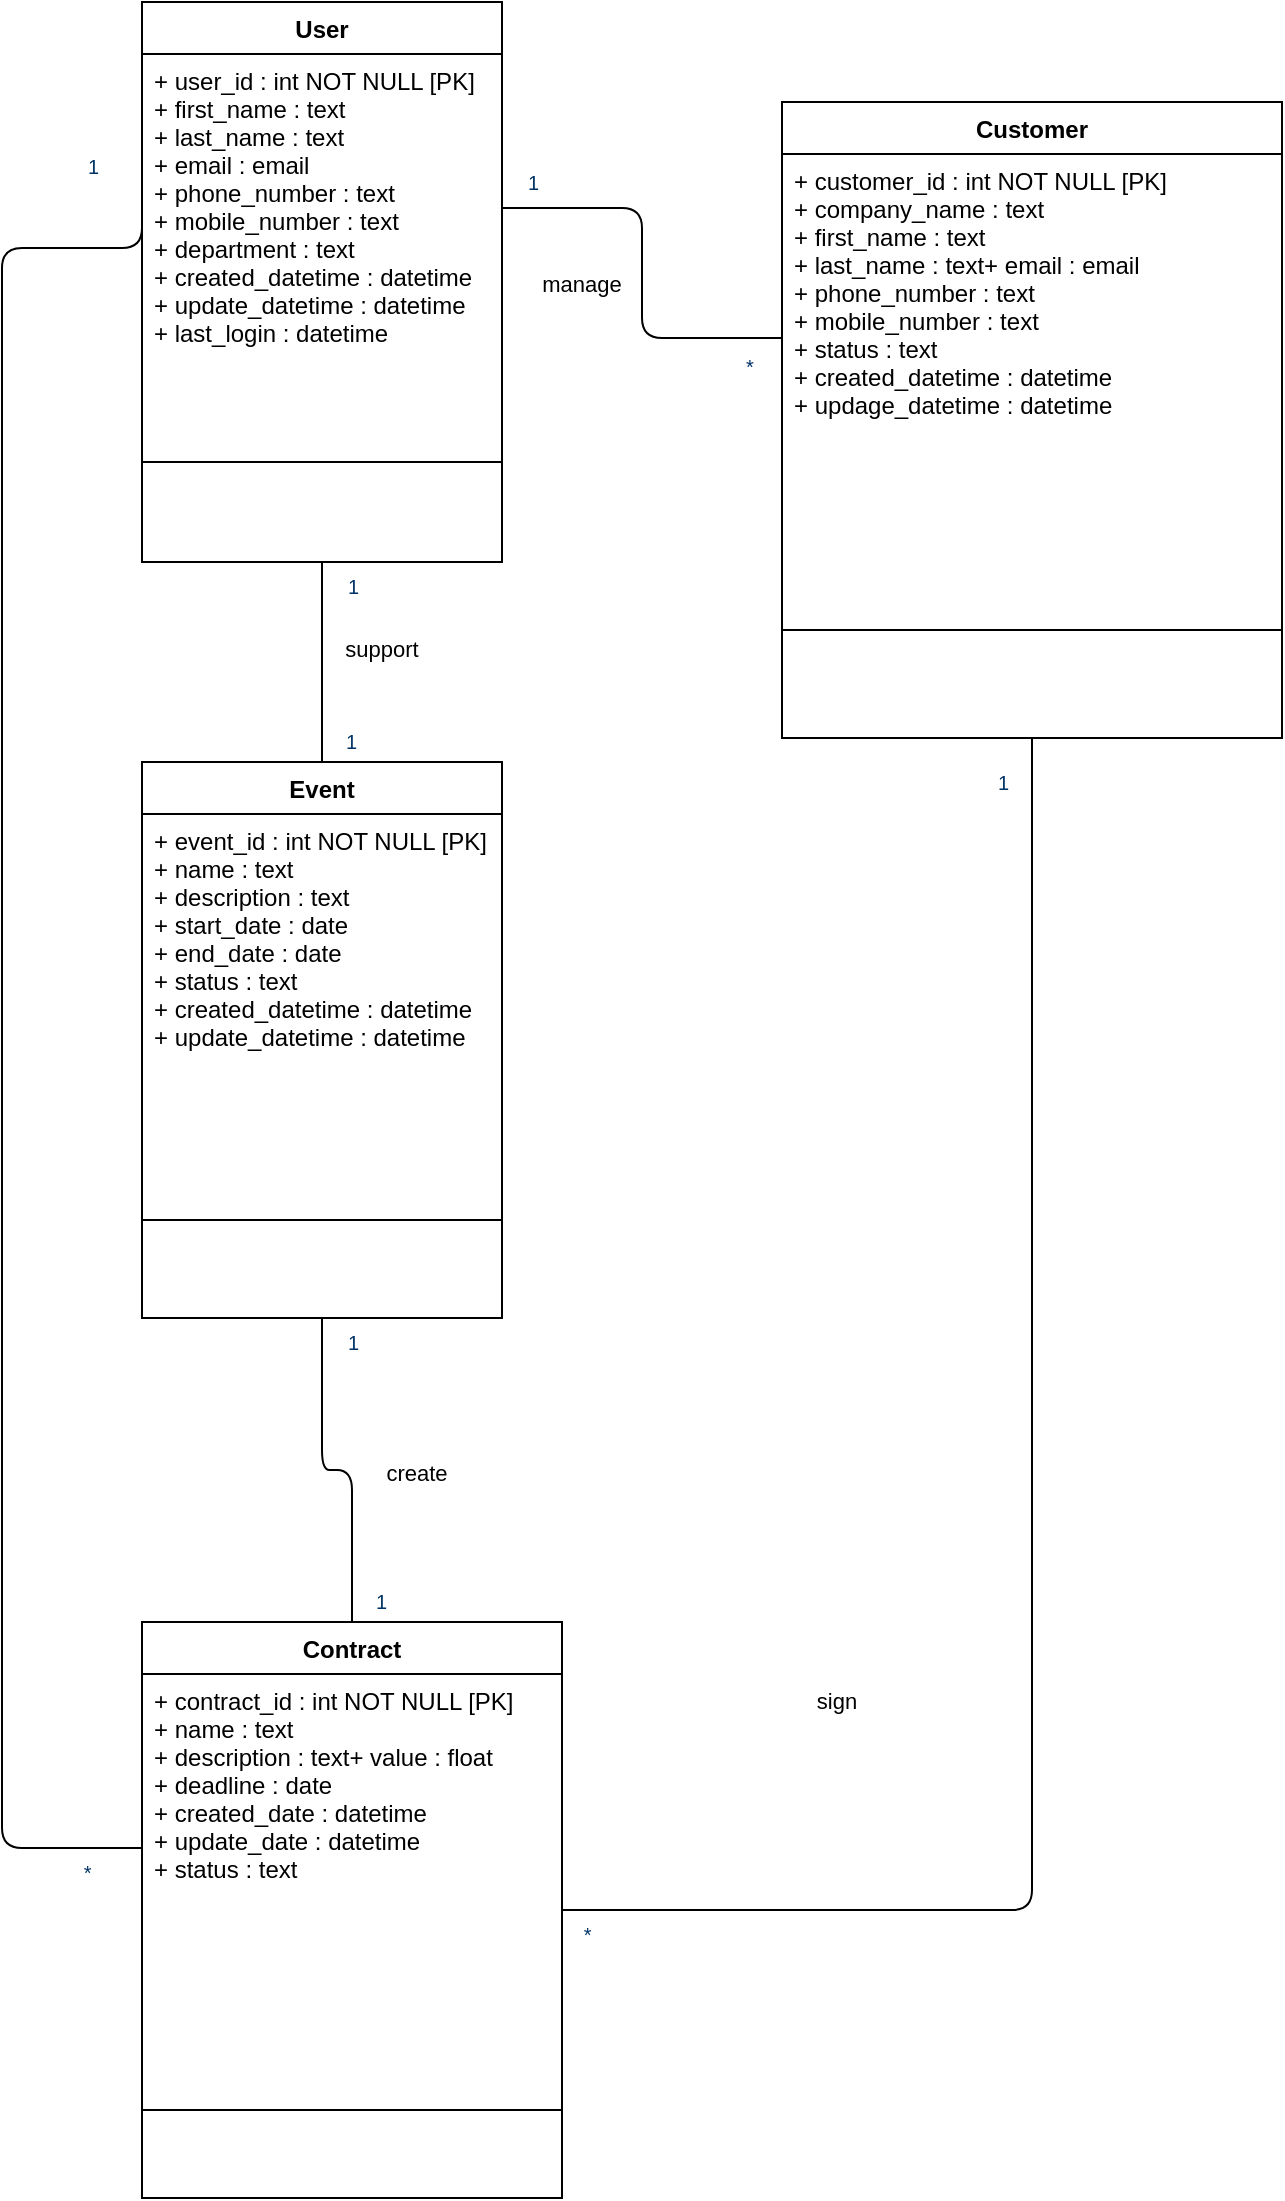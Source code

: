 <mxfile version="17.1.3" type="github">
  <diagram name="Page-1" id="efa7a0a1-bf9b-a30e-e6df-94a7791c09e9">
    <mxGraphModel dx="946" dy="546" grid="1" gridSize="10" guides="1" tooltips="1" connect="1" arrows="1" fold="1" page="1" pageScale="1" pageWidth="826" pageHeight="1169" background="none" math="0" shadow="0">
      <root>
        <mxCell id="0" />
        <mxCell id="1" parent="0" />
        <mxCell id="51" value="sign" style="endArrow=none;endSize=12;startArrow=none;startSize=14;startFill=0;edgeStyle=orthogonalEdgeStyle;entryX=0.5;entryY=1;entryDx=0;entryDy=0;exitX=1;exitY=0.5;exitDx=0;exitDy=0;endFill=0;" parent="1" source="pqGN0xTLjo34vhqCjbom-126" target="pqGN0xTLjo34vhqCjbom-119" edge="1">
          <mxGeometry as="geometry">
            <mxPoint x="430" y="510" as="sourcePoint" />
            <mxPoint x="570" y="330" as="targetPoint" />
            <mxPoint x="20" y="188" as="offset" />
          </mxGeometry>
        </mxCell>
        <mxCell id="52" value="*" style="resizable=0;align=left;verticalAlign=top;labelBackgroundColor=#ffffff;fontSize=10;strokeColor=#003366;shadow=1;fillColor=#D4E1F5;fontColor=#003366" parent="51" connectable="0" vertex="1">
          <mxGeometry x="-1" relative="1" as="geometry">
            <mxPoint x="8.92" as="offset" />
          </mxGeometry>
        </mxCell>
        <mxCell id="53" value="1" style="resizable=0;align=right;verticalAlign=top;labelBackgroundColor=#ffffff;fontSize=10;strokeColor=#003366;shadow=1;fillColor=#D4E1F5;fontColor=#003366" parent="51" connectable="0" vertex="1">
          <mxGeometry x="1" relative="1" as="geometry">
            <mxPoint x="-10" y="10" as="offset" />
          </mxGeometry>
        </mxCell>
        <mxCell id="75" value="create" style="endArrow=none;endSize=12;startArrow=none;startSize=14;startFill=0;edgeStyle=orthogonalEdgeStyle;entryX=0.5;entryY=1;entryDx=0;entryDy=0;exitX=0.5;exitY=0;exitDx=0;exitDy=0;endFill=0;" parent="1" source="pqGN0xTLjo34vhqCjbom-126" target="pqGN0xTLjo34vhqCjbom-131" edge="1">
          <mxGeometry as="geometry">
            <mxPoint x="80" y="780" as="sourcePoint" />
            <mxPoint x="80" y="620" as="targetPoint" />
            <mxPoint x="40" y="1" as="offset" />
          </mxGeometry>
        </mxCell>
        <mxCell id="76" value="1" style="resizable=0;align=left;verticalAlign=top;labelBackgroundColor=#ffffff;fontSize=10;strokeColor=#003366;shadow=1;fillColor=#D4E1F5;fontColor=#003366" parent="75" connectable="0" vertex="1">
          <mxGeometry x="-1" relative="1" as="geometry">
            <mxPoint x="10.0" y="-22.5" as="offset" />
          </mxGeometry>
        </mxCell>
        <mxCell id="77" value="1" style="resizable=0;align=right;verticalAlign=top;labelBackgroundColor=#ffffff;fontSize=10;strokeColor=#003366;shadow=1;fillColor=#D4E1F5;fontColor=#003366" parent="75" connectable="0" vertex="1">
          <mxGeometry x="1" relative="1" as="geometry">
            <mxPoint x="20" as="offset" />
          </mxGeometry>
        </mxCell>
        <mxCell id="87" value="manage" style="endArrow=none;endSize=12;startArrow=none;startSize=14;startFill=0;edgeStyle=orthogonalEdgeStyle;entryX=1;entryY=0.5;entryDx=0;entryDy=0;exitX=0;exitY=0.5;exitDx=0;exitDy=0;endFill=0;" parent="1" source="pqGN0xTLjo34vhqCjbom-120" target="pqGN0xTLjo34vhqCjbom-115" edge="1">
          <mxGeometry as="geometry">
            <mxPoint x="610" y="120" as="sourcePoint" />
            <mxPoint x="390" y="556.96" as="targetPoint" />
            <mxPoint x="-30" y="5" as="offset" />
          </mxGeometry>
        </mxCell>
        <mxCell id="88" value="*" style="resizable=0;align=left;verticalAlign=top;labelBackgroundColor=#ffffff;fontSize=10;strokeColor=#003366;shadow=1;fillColor=#D4E1F5;fontColor=#003366" parent="87" connectable="0" vertex="1">
          <mxGeometry x="-1" relative="1" as="geometry">
            <mxPoint x="-20" y="2" as="offset" />
          </mxGeometry>
        </mxCell>
        <mxCell id="89" value="1" style="resizable=0;align=right;verticalAlign=top;labelBackgroundColor=#ffffff;fontSize=10;strokeColor=#003366;shadow=1;fillColor=#D4E1F5;fontColor=#003366" parent="87" connectable="0" vertex="1">
          <mxGeometry x="1" relative="1" as="geometry">
            <mxPoint x="20.0" y="-25.0" as="offset" />
          </mxGeometry>
        </mxCell>
        <mxCell id="99" value="" style="endArrow=none;endSize=12;startArrow=none;startSize=14;startFill=0;edgeStyle=orthogonalEdgeStyle;exitX=0;exitY=0.5;exitDx=0;exitDy=0;entryX=0;entryY=0.5;entryDx=0;entryDy=0;endFill=0;" parent="1" source="pqGN0xTLjo34vhqCjbom-127" target="pqGN0xTLjo34vhqCjbom-115" edge="1">
          <mxGeometry x="369.36" y="360" as="geometry">
            <mxPoint x="510" y="790" as="sourcePoint" />
            <mxPoint x="60" y="120" as="targetPoint" />
            <Array as="points">
              <mxPoint x="90" y="943" />
              <mxPoint x="90" y="143" />
              <mxPoint x="160" y="143" />
            </Array>
          </mxGeometry>
        </mxCell>
        <mxCell id="100" value="*" style="resizable=0;align=left;verticalAlign=top;labelBackgroundColor=#ffffff;fontSize=10;strokeColor=#003366;shadow=1;fillColor=#D4E1F5;fontColor=#003366" parent="99" connectable="0" vertex="1">
          <mxGeometry x="-1" relative="1" as="geometry">
            <mxPoint x="-31.08" as="offset" />
          </mxGeometry>
        </mxCell>
        <mxCell id="101" value="1" style="resizable=0;align=right;verticalAlign=top;labelBackgroundColor=#ffffff;fontSize=10;strokeColor=#003366;shadow=1;fillColor=#D4E1F5;fontColor=#003366" parent="99" connectable="0" vertex="1">
          <mxGeometry x="1" relative="1" as="geometry">
            <mxPoint x="-20" y="-33" as="offset" />
          </mxGeometry>
        </mxCell>
        <mxCell id="pqGN0xTLjo34vhqCjbom-114" value="User" style="swimlane;fontStyle=1;align=center;verticalAlign=top;childLayout=stackLayout;horizontal=1;startSize=26;horizontalStack=0;resizeParent=1;resizeParentMax=0;resizeLast=0;collapsible=1;marginBottom=0;" vertex="1" parent="1">
          <mxGeometry x="160" y="20" width="180" height="280" as="geometry" />
        </mxCell>
        <mxCell id="pqGN0xTLjo34vhqCjbom-115" value="+ user_id : int NOT NULL [PK]&#xa;+ first_name : text&#xa;+ last_name : text&#xa;+ email : email&#xa;+ phone_number : text&#xa;+ mobile_number : text&#xa;+ department : text&#xa;+ created_datetime : datetime&#xa;+ update_datetime : datetime&#xa;+ last_login : datetime&#xa;" style="text;strokeColor=none;fillColor=none;align=left;verticalAlign=top;spacingLeft=4;spacingRight=4;overflow=hidden;rotatable=0;points=[[0,0.5],[1,0.5]];portConstraint=eastwest;" vertex="1" parent="pqGN0xTLjo34vhqCjbom-114">
          <mxGeometry y="26" width="180" height="154" as="geometry" />
        </mxCell>
        <mxCell id="pqGN0xTLjo34vhqCjbom-116" value="" style="line;strokeWidth=1;fillColor=none;align=left;verticalAlign=middle;spacingTop=-1;spacingLeft=3;spacingRight=3;rotatable=0;labelPosition=right;points=[];portConstraint=eastwest;" vertex="1" parent="pqGN0xTLjo34vhqCjbom-114">
          <mxGeometry y="180" width="180" height="100" as="geometry" />
        </mxCell>
        <mxCell id="pqGN0xTLjo34vhqCjbom-119" value="Customer" style="swimlane;fontStyle=1;align=center;verticalAlign=top;childLayout=stackLayout;horizontal=1;startSize=26;horizontalStack=0;resizeParent=1;resizeParentMax=0;resizeLast=0;collapsible=1;marginBottom=0;" vertex="1" parent="1">
          <mxGeometry x="480" y="70" width="250" height="318" as="geometry" />
        </mxCell>
        <mxCell id="pqGN0xTLjo34vhqCjbom-120" value="+ customer_id : int NOT NULL [PK]&#xa;+ company_name : text&#xa;+ first_name : text&#xa;+ last_name : text+ email : email&#xa;+ phone_number : text&#xa;+ mobile_number : text&#xa;+ status : text&#xa;+ created_datetime : datetime&#xa;+ updage_datetime : datetime&#xa;&#xa;" style="text;strokeColor=none;fillColor=none;align=left;verticalAlign=top;spacingLeft=4;spacingRight=4;overflow=hidden;rotatable=0;points=[[0,0.5],[1,0.5]];portConstraint=eastwest;" vertex="1" parent="pqGN0xTLjo34vhqCjbom-119">
          <mxGeometry y="26" width="250" height="184" as="geometry" />
        </mxCell>
        <mxCell id="pqGN0xTLjo34vhqCjbom-121" value="" style="line;strokeWidth=1;fillColor=none;align=left;verticalAlign=middle;spacingTop=-1;spacingLeft=3;spacingRight=3;rotatable=0;labelPosition=right;points=[];portConstraint=eastwest;" vertex="1" parent="pqGN0xTLjo34vhqCjbom-119">
          <mxGeometry y="210" width="250" height="108" as="geometry" />
        </mxCell>
        <mxCell id="pqGN0xTLjo34vhqCjbom-126" value="Contract" style="swimlane;fontStyle=1;align=center;verticalAlign=top;childLayout=stackLayout;horizontal=1;startSize=26;horizontalStack=0;resizeParent=1;resizeParentMax=0;resizeLast=0;collapsible=1;marginBottom=0;" vertex="1" parent="1">
          <mxGeometry x="160" y="830" width="210" height="288" as="geometry" />
        </mxCell>
        <mxCell id="pqGN0xTLjo34vhqCjbom-127" value="+ contract_id : int NOT NULL [PK]&#xa;+ name : text&#xa;+ description : text+ value : float&#xa;+ deadline : date&#xa;+ created_date : datetime&#xa;+ update_date : datetime&#xa;+ status : text&#xa;&#xa;" style="text;strokeColor=none;fillColor=none;align=left;verticalAlign=top;spacingLeft=4;spacingRight=4;overflow=hidden;rotatable=0;points=[[0,0.5],[1,0.5]];portConstraint=eastwest;" vertex="1" parent="pqGN0xTLjo34vhqCjbom-126">
          <mxGeometry y="26" width="210" height="174" as="geometry" />
        </mxCell>
        <mxCell id="pqGN0xTLjo34vhqCjbom-128" value="" style="line;strokeWidth=1;fillColor=none;align=left;verticalAlign=middle;spacingTop=-1;spacingLeft=3;spacingRight=3;rotatable=0;labelPosition=right;points=[];portConstraint=eastwest;" vertex="1" parent="pqGN0xTLjo34vhqCjbom-126">
          <mxGeometry y="200" width="210" height="88" as="geometry" />
        </mxCell>
        <mxCell id="pqGN0xTLjo34vhqCjbom-131" value="Event" style="swimlane;fontStyle=1;align=center;verticalAlign=top;childLayout=stackLayout;horizontal=1;startSize=26;horizontalStack=0;resizeParent=1;resizeParentMax=0;resizeLast=0;collapsible=1;marginBottom=0;" vertex="1" parent="1">
          <mxGeometry x="160" y="400" width="180" height="278" as="geometry" />
        </mxCell>
        <mxCell id="pqGN0xTLjo34vhqCjbom-132" value="+ event_id : int NOT NULL [PK]&#xa;+ name : text&#xa;+ description : text&#xa;+ start_date : date&#xa;+ end_date : date&#xa;+ status : text&#xa;+ created_datetime : datetime&#xa;+ update_datetime : datetime&#xa;" style="text;strokeColor=none;fillColor=none;align=left;verticalAlign=top;spacingLeft=4;spacingRight=4;overflow=hidden;rotatable=0;points=[[0,0.5],[1,0.5]];portConstraint=eastwest;" vertex="1" parent="pqGN0xTLjo34vhqCjbom-131">
          <mxGeometry y="26" width="180" height="154" as="geometry" />
        </mxCell>
        <mxCell id="pqGN0xTLjo34vhqCjbom-133" value="" style="line;strokeWidth=1;fillColor=none;align=left;verticalAlign=middle;spacingTop=-1;spacingLeft=3;spacingRight=3;rotatable=0;labelPosition=right;points=[];portConstraint=eastwest;" vertex="1" parent="pqGN0xTLjo34vhqCjbom-131">
          <mxGeometry y="180" width="180" height="98" as="geometry" />
        </mxCell>
        <mxCell id="pqGN0xTLjo34vhqCjbom-135" value="support" style="endArrow=none;endSize=12;startArrow=none;startSize=14;startFill=0;edgeStyle=orthogonalEdgeStyle;entryX=0.5;entryY=1;entryDx=0;entryDy=0;exitX=0.5;exitY=0;exitDx=0;exitDy=0;endFill=0;" edge="1" parent="1" source="pqGN0xTLjo34vhqCjbom-131" target="pqGN0xTLjo34vhqCjbom-114">
          <mxGeometry x="173" y="-214" as="geometry">
            <mxPoint x="413" y="506" as="sourcePoint" />
            <mxPoint x="413" y="400" as="targetPoint" />
            <mxPoint x="30" y="-7" as="offset" />
            <Array as="points">
              <mxPoint x="250" y="350" />
              <mxPoint x="250" y="350" />
            </Array>
          </mxGeometry>
        </mxCell>
        <mxCell id="pqGN0xTLjo34vhqCjbom-136" value="1" style="resizable=0;align=left;verticalAlign=top;labelBackgroundColor=#ffffff;fontSize=10;strokeColor=#003366;shadow=1;fillColor=#D4E1F5;fontColor=#003366" connectable="0" vertex="1" parent="pqGN0xTLjo34vhqCjbom-135">
          <mxGeometry x="-1" relative="1" as="geometry">
            <mxPoint x="10.0" y="-22.5" as="offset" />
          </mxGeometry>
        </mxCell>
        <mxCell id="pqGN0xTLjo34vhqCjbom-137" value="1" style="resizable=0;align=right;verticalAlign=top;labelBackgroundColor=#ffffff;fontSize=10;strokeColor=#003366;shadow=1;fillColor=#D4E1F5;fontColor=#003366" connectable="0" vertex="1" parent="pqGN0xTLjo34vhqCjbom-135">
          <mxGeometry x="1" relative="1" as="geometry">
            <mxPoint x="20" as="offset" />
          </mxGeometry>
        </mxCell>
      </root>
    </mxGraphModel>
  </diagram>
</mxfile>
